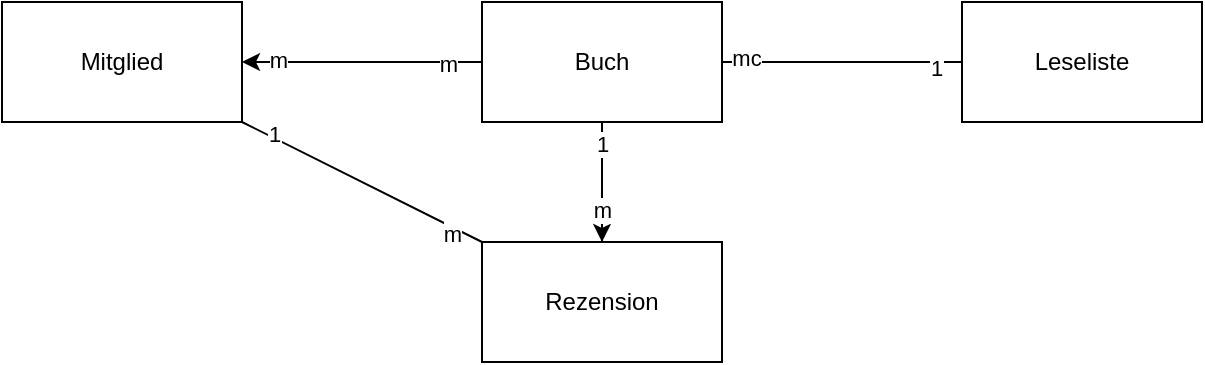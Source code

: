 <mxfile version="24.6.4" type="github">
  <diagram name="Page-1" id="h18sWnZ3htP5j9dw75dd">
    <mxGraphModel dx="1034" dy="510" grid="1" gridSize="10" guides="1" tooltips="1" connect="1" arrows="1" fold="1" page="1" pageScale="1" pageWidth="850" pageHeight="1100" math="0" shadow="0">
      <root>
        <mxCell id="0" />
        <mxCell id="1" parent="0" />
        <mxCell id="YXtTSf13Q4BdP1pa5FXV-1" value="Mitglied" style="rounded=0;whiteSpace=wrap;html=1;" parent="1" vertex="1">
          <mxGeometry x="200" y="160" width="120" height="60" as="geometry" />
        </mxCell>
        <mxCell id="YXtTSf13Q4BdP1pa5FXV-15" value="" style="edgeStyle=orthogonalEdgeStyle;rounded=0;orthogonalLoop=1;jettySize=auto;html=1;entryX=1;entryY=0.5;entryDx=0;entryDy=0;" parent="1" source="YXtTSf13Q4BdP1pa5FXV-2" target="YXtTSf13Q4BdP1pa5FXV-1" edge="1">
          <mxGeometry relative="1" as="geometry">
            <mxPoint x="370" y="190" as="targetPoint" />
          </mxGeometry>
        </mxCell>
        <mxCell id="YXtTSf13Q4BdP1pa5FXV-23" value="m" style="edgeLabel;html=1;align=center;verticalAlign=middle;resizable=0;points=[];" parent="YXtTSf13Q4BdP1pa5FXV-15" vertex="1" connectable="0">
          <mxGeometry x="0.705" y="-1" relative="1" as="geometry">
            <mxPoint as="offset" />
          </mxGeometry>
        </mxCell>
        <mxCell id="YXtTSf13Q4BdP1pa5FXV-24" value="m" style="edgeLabel;html=1;align=center;verticalAlign=middle;resizable=0;points=[];" parent="YXtTSf13Q4BdP1pa5FXV-15" vertex="1" connectable="0">
          <mxGeometry x="-0.719" y="1" relative="1" as="geometry">
            <mxPoint as="offset" />
          </mxGeometry>
        </mxCell>
        <mxCell id="YXtTSf13Q4BdP1pa5FXV-20" value="" style="edgeStyle=orthogonalEdgeStyle;rounded=0;orthogonalLoop=1;jettySize=auto;html=1;" parent="1" source="YXtTSf13Q4BdP1pa5FXV-2" target="YXtTSf13Q4BdP1pa5FXV-4" edge="1">
          <mxGeometry relative="1" as="geometry" />
        </mxCell>
        <mxCell id="YXtTSf13Q4BdP1pa5FXV-2" value="Buch" style="rounded=0;whiteSpace=wrap;html=1;" parent="1" vertex="1">
          <mxGeometry x="440" y="160" width="120" height="60" as="geometry" />
        </mxCell>
        <mxCell id="YXtTSf13Q4BdP1pa5FXV-4" value="Rezension" style="rounded=0;whiteSpace=wrap;html=1;" parent="1" vertex="1">
          <mxGeometry x="440" y="280" width="120" height="60" as="geometry" />
        </mxCell>
        <mxCell id="YXtTSf13Q4BdP1pa5FXV-5" value="Leseliste" style="rounded=0;whiteSpace=wrap;html=1;" parent="1" vertex="1">
          <mxGeometry x="680" y="160" width="120" height="60" as="geometry" />
        </mxCell>
        <mxCell id="YXtTSf13Q4BdP1pa5FXV-9" value="" style="endArrow=none;html=1;rounded=0;entryX=0.5;entryY=0;entryDx=0;entryDy=0;" parent="1" target="YXtTSf13Q4BdP1pa5FXV-4" edge="1">
          <mxGeometry relative="1" as="geometry">
            <mxPoint x="500" y="220" as="sourcePoint" />
            <mxPoint x="660" y="220" as="targetPoint" />
          </mxGeometry>
        </mxCell>
        <mxCell id="YXtTSf13Q4BdP1pa5FXV-21" value="1" style="edgeLabel;html=1;align=center;verticalAlign=middle;resizable=0;points=[];" parent="YXtTSf13Q4BdP1pa5FXV-9" vertex="1" connectable="0">
          <mxGeometry x="-0.656" relative="1" as="geometry">
            <mxPoint as="offset" />
          </mxGeometry>
        </mxCell>
        <mxCell id="YXtTSf13Q4BdP1pa5FXV-22" value="m" style="edgeLabel;html=1;align=center;verticalAlign=middle;resizable=0;points=[];" parent="YXtTSf13Q4BdP1pa5FXV-9" vertex="1" connectable="0">
          <mxGeometry x="0.453" relative="1" as="geometry">
            <mxPoint as="offset" />
          </mxGeometry>
        </mxCell>
        <mxCell id="YXtTSf13Q4BdP1pa5FXV-10" value="" style="endArrow=none;html=1;rounded=0;entryX=0;entryY=0;entryDx=0;entryDy=0;" parent="1" target="YXtTSf13Q4BdP1pa5FXV-4" edge="1">
          <mxGeometry relative="1" as="geometry">
            <mxPoint x="320" y="220" as="sourcePoint" />
            <mxPoint x="480" y="220" as="targetPoint" />
          </mxGeometry>
        </mxCell>
        <mxCell id="YXtTSf13Q4BdP1pa5FXV-25" value="m" style="edgeLabel;html=1;align=center;verticalAlign=middle;resizable=0;points=[];" parent="YXtTSf13Q4BdP1pa5FXV-10" vertex="1" connectable="0">
          <mxGeometry x="0.768" y="-3" relative="1" as="geometry">
            <mxPoint as="offset" />
          </mxGeometry>
        </mxCell>
        <mxCell id="YXtTSf13Q4BdP1pa5FXV-26" value="1" style="edgeLabel;html=1;align=center;verticalAlign=middle;resizable=0;points=[];" parent="YXtTSf13Q4BdP1pa5FXV-10" vertex="1" connectable="0">
          <mxGeometry x="-0.755" y="2" relative="1" as="geometry">
            <mxPoint as="offset" />
          </mxGeometry>
        </mxCell>
        <mxCell id="YXtTSf13Q4BdP1pa5FXV-12" value="" style="endArrow=none;html=1;rounded=0;" parent="1" edge="1">
          <mxGeometry relative="1" as="geometry">
            <mxPoint x="560" y="190" as="sourcePoint" />
            <mxPoint x="680" y="190" as="targetPoint" />
          </mxGeometry>
        </mxCell>
        <mxCell id="YXtTSf13Q4BdP1pa5FXV-18" value="1" style="edgeLabel;html=1;align=center;verticalAlign=middle;resizable=0;points=[];" parent="YXtTSf13Q4BdP1pa5FXV-12" vertex="1" connectable="0">
          <mxGeometry x="0.78" y="-3" relative="1" as="geometry">
            <mxPoint as="offset" />
          </mxGeometry>
        </mxCell>
        <mxCell id="YXtTSf13Q4BdP1pa5FXV-19" value="mc" style="edgeLabel;html=1;align=center;verticalAlign=middle;resizable=0;points=[];" parent="YXtTSf13Q4BdP1pa5FXV-12" vertex="1" connectable="0">
          <mxGeometry x="-0.796" y="2" relative="1" as="geometry">
            <mxPoint as="offset" />
          </mxGeometry>
        </mxCell>
      </root>
    </mxGraphModel>
  </diagram>
</mxfile>
